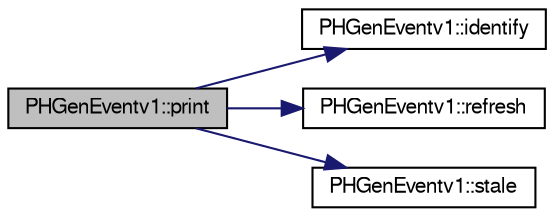 digraph "PHGenEventv1::print"
{
  bgcolor="transparent";
  edge [fontname="FreeSans",fontsize="10",labelfontname="FreeSans",labelfontsize="10"];
  node [fontname="FreeSans",fontsize="10",shape=record];
  rankdir="LR";
  Node1 [label="PHGenEventv1::print",height=0.2,width=0.4,color="black", fillcolor="grey75", style="filled" fontcolor="black"];
  Node1 -> Node2 [color="midnightblue",fontsize="10",style="solid",fontname="FreeSans"];
  Node2 [label="PHGenEventv1::identify",height=0.2,width=0.4,color="black",URL="$da/d6b/classPHGenEventv1.html#a462708666b42781de42b9ca487bbea17"];
  Node1 -> Node3 [color="midnightblue",fontsize="10",style="solid",fontname="FreeSans"];
  Node3 [label="PHGenEventv1::refresh",height=0.2,width=0.4,color="black",URL="$da/d6b/classPHGenEventv1.html#af4a503c6947445916148bd68165f4efc"];
  Node1 -> Node4 [color="midnightblue",fontsize="10",style="solid",fontname="FreeSans"];
  Node4 [label="PHGenEventv1::stale",height=0.2,width=0.4,color="black",URL="$da/d6b/classPHGenEventv1.html#a5a1d747c83dfdb3cc7bcf4686590a448"];
}
